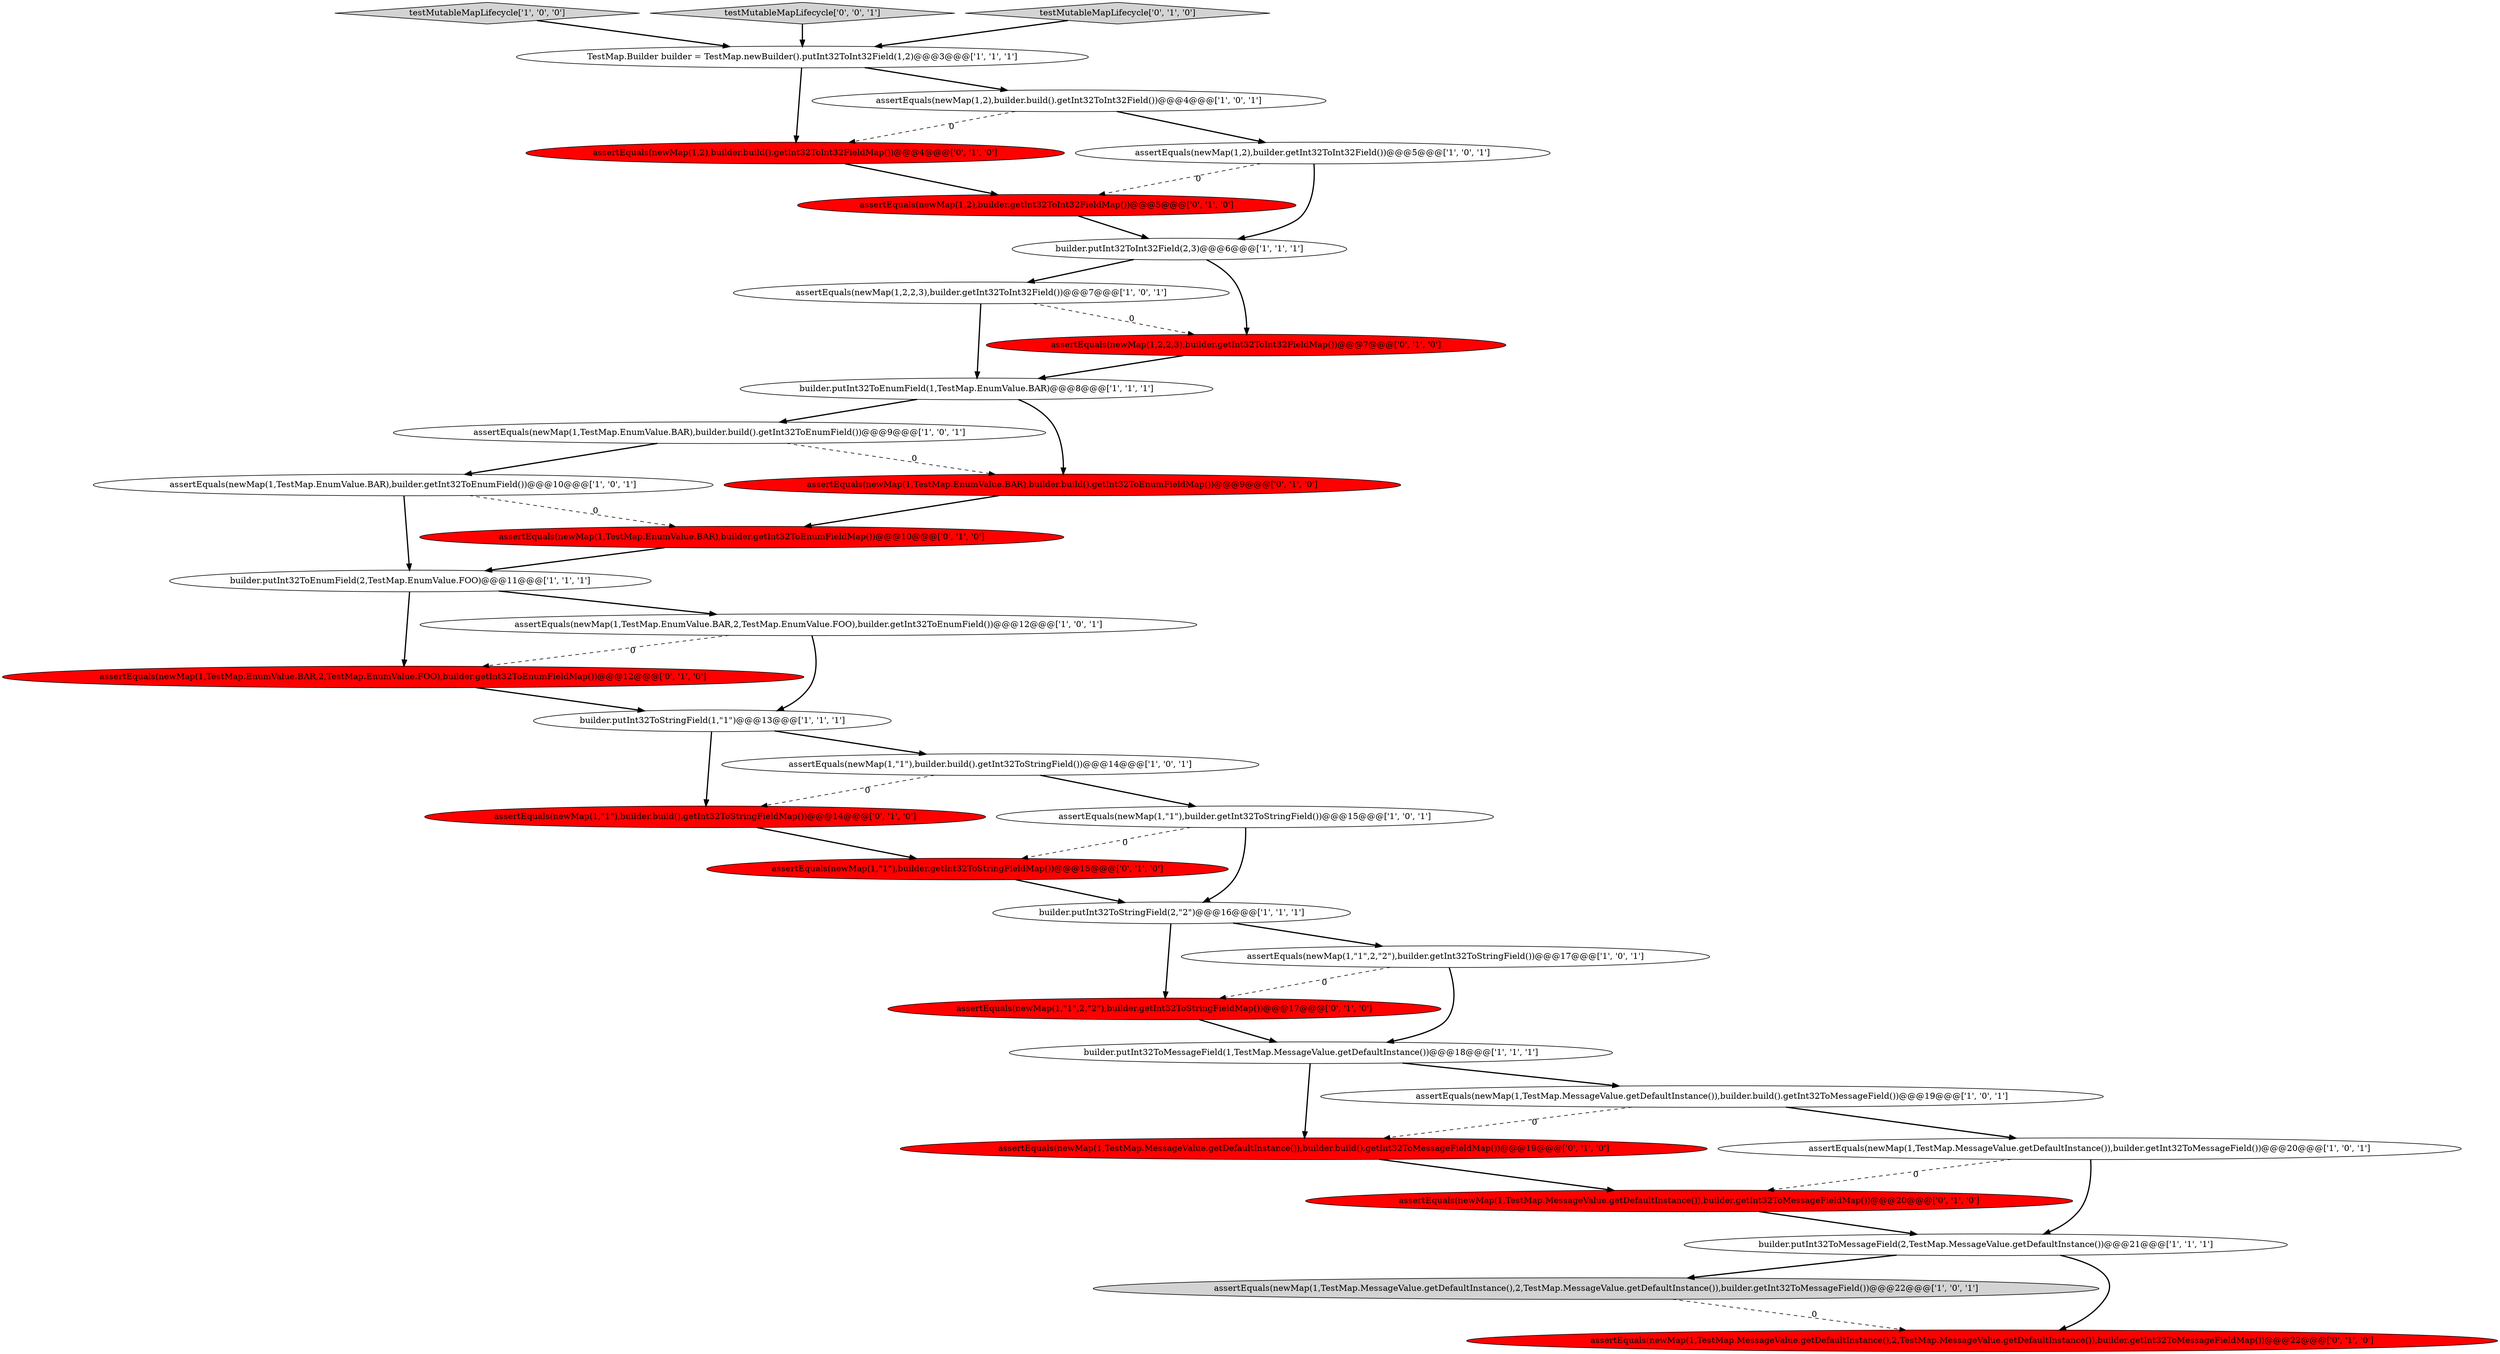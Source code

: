 digraph {
0 [style = filled, label = "builder.putInt32ToMessageField(1,TestMap.MessageValue.getDefaultInstance())@@@18@@@['1', '1', '1']", fillcolor = white, shape = ellipse image = "AAA0AAABBB1BBB"];
16 [style = filled, label = "builder.putInt32ToInt32Field(2,3)@@@6@@@['1', '1', '1']", fillcolor = white, shape = ellipse image = "AAA0AAABBB1BBB"];
28 [style = filled, label = "assertEquals(newMap(1,TestMap.MessageValue.getDefaultInstance()),builder.getInt32ToMessageFieldMap())@@@20@@@['0', '1', '0']", fillcolor = red, shape = ellipse image = "AAA1AAABBB2BBB"];
6 [style = filled, label = "assertEquals(newMap(1,2,2,3),builder.getInt32ToInt32Field())@@@7@@@['1', '0', '1']", fillcolor = white, shape = ellipse image = "AAA0AAABBB1BBB"];
20 [style = filled, label = "assertEquals(newMap(1,TestMap.EnumValue.BAR),builder.build().getInt32ToEnumField())@@@9@@@['1', '0', '1']", fillcolor = white, shape = ellipse image = "AAA0AAABBB1BBB"];
31 [style = filled, label = "assertEquals(newMap(1,\"1\"),builder.getInt32ToStringFieldMap())@@@15@@@['0', '1', '0']", fillcolor = red, shape = ellipse image = "AAA1AAABBB2BBB"];
23 [style = filled, label = "assertEquals(newMap(1,2,2,3),builder.getInt32ToInt32FieldMap())@@@7@@@['0', '1', '0']", fillcolor = red, shape = ellipse image = "AAA1AAABBB2BBB"];
1 [style = filled, label = "assertEquals(newMap(1,TestMap.MessageValue.getDefaultInstance(),2,TestMap.MessageValue.getDefaultInstance()),builder.getInt32ToMessageField())@@@22@@@['1', '0', '1']", fillcolor = lightgray, shape = ellipse image = "AAA0AAABBB1BBB"];
27 [style = filled, label = "assertEquals(newMap(1,\"1\"),builder.build().getInt32ToStringFieldMap())@@@14@@@['0', '1', '0']", fillcolor = red, shape = ellipse image = "AAA1AAABBB2BBB"];
11 [style = filled, label = "testMutableMapLifecycle['1', '0', '0']", fillcolor = lightgray, shape = diamond image = "AAA0AAABBB1BBB"];
33 [style = filled, label = "assertEquals(newMap(1,TestMap.EnumValue.BAR),builder.getInt32ToEnumFieldMap())@@@10@@@['0', '1', '0']", fillcolor = red, shape = ellipse image = "AAA1AAABBB2BBB"];
34 [style = filled, label = "testMutableMapLifecycle['0', '0', '1']", fillcolor = lightgray, shape = diamond image = "AAA0AAABBB3BBB"];
7 [style = filled, label = "assertEquals(newMap(1,TestMap.EnumValue.BAR),builder.getInt32ToEnumField())@@@10@@@['1', '0', '1']", fillcolor = white, shape = ellipse image = "AAA0AAABBB1BBB"];
25 [style = filled, label = "assertEquals(newMap(1,\"1\",2,\"2\"),builder.getInt32ToStringFieldMap())@@@17@@@['0', '1', '0']", fillcolor = red, shape = ellipse image = "AAA1AAABBB2BBB"];
13 [style = filled, label = "builder.putInt32ToStringField(1,\"1\")@@@13@@@['1', '1', '1']", fillcolor = white, shape = ellipse image = "AAA0AAABBB1BBB"];
8 [style = filled, label = "assertEquals(newMap(1,\"1\"),builder.build().getInt32ToStringField())@@@14@@@['1', '0', '1']", fillcolor = white, shape = ellipse image = "AAA0AAABBB1BBB"];
3 [style = filled, label = "builder.putInt32ToStringField(2,\"2\")@@@16@@@['1', '1', '1']", fillcolor = white, shape = ellipse image = "AAA0AAABBB1BBB"];
5 [style = filled, label = "builder.putInt32ToMessageField(2,TestMap.MessageValue.getDefaultInstance())@@@21@@@['1', '1', '1']", fillcolor = white, shape = ellipse image = "AAA0AAABBB1BBB"];
22 [style = filled, label = "testMutableMapLifecycle['0', '1', '0']", fillcolor = lightgray, shape = diamond image = "AAA0AAABBB2BBB"];
30 [style = filled, label = "assertEquals(newMap(1,2),builder.getInt32ToInt32FieldMap())@@@5@@@['0', '1', '0']", fillcolor = red, shape = ellipse image = "AAA1AAABBB2BBB"];
4 [style = filled, label = "assertEquals(newMap(1,\"1\"),builder.getInt32ToStringField())@@@15@@@['1', '0', '1']", fillcolor = white, shape = ellipse image = "AAA0AAABBB1BBB"];
21 [style = filled, label = "assertEquals(newMap(1,TestMap.EnumValue.BAR,2,TestMap.EnumValue.FOO),builder.getInt32ToEnumFieldMap())@@@12@@@['0', '1', '0']", fillcolor = red, shape = ellipse image = "AAA1AAABBB2BBB"];
29 [style = filled, label = "assertEquals(newMap(1,2),builder.build().getInt32ToInt32FieldMap())@@@4@@@['0', '1', '0']", fillcolor = red, shape = ellipse image = "AAA1AAABBB2BBB"];
32 [style = filled, label = "assertEquals(newMap(1,TestMap.MessageValue.getDefaultInstance(),2,TestMap.MessageValue.getDefaultInstance()),builder.getInt32ToMessageFieldMap())@@@22@@@['0', '1', '0']", fillcolor = red, shape = ellipse image = "AAA1AAABBB2BBB"];
18 [style = filled, label = "builder.putInt32ToEnumField(2,TestMap.EnumValue.FOO)@@@11@@@['1', '1', '1']", fillcolor = white, shape = ellipse image = "AAA0AAABBB1BBB"];
2 [style = filled, label = "assertEquals(newMap(1,TestMap.MessageValue.getDefaultInstance()),builder.build().getInt32ToMessageField())@@@19@@@['1', '0', '1']", fillcolor = white, shape = ellipse image = "AAA0AAABBB1BBB"];
9 [style = filled, label = "assertEquals(newMap(1,TestMap.EnumValue.BAR,2,TestMap.EnumValue.FOO),builder.getInt32ToEnumField())@@@12@@@['1', '0', '1']", fillcolor = white, shape = ellipse image = "AAA0AAABBB1BBB"];
17 [style = filled, label = "assertEquals(newMap(1,2),builder.getInt32ToInt32Field())@@@5@@@['1', '0', '1']", fillcolor = white, shape = ellipse image = "AAA0AAABBB1BBB"];
24 [style = filled, label = "assertEquals(newMap(1,TestMap.MessageValue.getDefaultInstance()),builder.build().getInt32ToMessageFieldMap())@@@19@@@['0', '1', '0']", fillcolor = red, shape = ellipse image = "AAA1AAABBB2BBB"];
14 [style = filled, label = "assertEquals(newMap(1,TestMap.MessageValue.getDefaultInstance()),builder.getInt32ToMessageField())@@@20@@@['1', '0', '1']", fillcolor = white, shape = ellipse image = "AAA0AAABBB1BBB"];
15 [style = filled, label = "TestMap.Builder builder = TestMap.newBuilder().putInt32ToInt32Field(1,2)@@@3@@@['1', '1', '1']", fillcolor = white, shape = ellipse image = "AAA0AAABBB1BBB"];
12 [style = filled, label = "assertEquals(newMap(1,\"1\",2,\"2\"),builder.getInt32ToStringField())@@@17@@@['1', '0', '1']", fillcolor = white, shape = ellipse image = "AAA0AAABBB1BBB"];
10 [style = filled, label = "assertEquals(newMap(1,2),builder.build().getInt32ToInt32Field())@@@4@@@['1', '0', '1']", fillcolor = white, shape = ellipse image = "AAA0AAABBB1BBB"];
19 [style = filled, label = "builder.putInt32ToEnumField(1,TestMap.EnumValue.BAR)@@@8@@@['1', '1', '1']", fillcolor = white, shape = ellipse image = "AAA0AAABBB1BBB"];
26 [style = filled, label = "assertEquals(newMap(1,TestMap.EnumValue.BAR),builder.build().getInt32ToEnumFieldMap())@@@9@@@['0', '1', '0']", fillcolor = red, shape = ellipse image = "AAA1AAABBB2BBB"];
25->0 [style = bold, label=""];
24->28 [style = bold, label=""];
4->3 [style = bold, label=""];
15->10 [style = bold, label=""];
28->5 [style = bold, label=""];
22->15 [style = bold, label=""];
29->30 [style = bold, label=""];
14->28 [style = dashed, label="0"];
3->25 [style = bold, label=""];
16->6 [style = bold, label=""];
19->20 [style = bold, label=""];
0->2 [style = bold, label=""];
14->5 [style = bold, label=""];
34->15 [style = bold, label=""];
4->31 [style = dashed, label="0"];
27->31 [style = bold, label=""];
10->17 [style = bold, label=""];
6->19 [style = bold, label=""];
16->23 [style = bold, label=""];
3->12 [style = bold, label=""];
10->29 [style = dashed, label="0"];
1->32 [style = dashed, label="0"];
12->0 [style = bold, label=""];
11->15 [style = bold, label=""];
5->32 [style = bold, label=""];
5->1 [style = bold, label=""];
13->27 [style = bold, label=""];
12->25 [style = dashed, label="0"];
33->18 [style = bold, label=""];
9->21 [style = dashed, label="0"];
19->26 [style = bold, label=""];
23->19 [style = bold, label=""];
0->24 [style = bold, label=""];
2->14 [style = bold, label=""];
18->9 [style = bold, label=""];
7->18 [style = bold, label=""];
8->27 [style = dashed, label="0"];
7->33 [style = dashed, label="0"];
8->4 [style = bold, label=""];
18->21 [style = bold, label=""];
20->7 [style = bold, label=""];
13->8 [style = bold, label=""];
31->3 [style = bold, label=""];
30->16 [style = bold, label=""];
2->24 [style = dashed, label="0"];
26->33 [style = bold, label=""];
17->30 [style = dashed, label="0"];
20->26 [style = dashed, label="0"];
15->29 [style = bold, label=""];
6->23 [style = dashed, label="0"];
17->16 [style = bold, label=""];
21->13 [style = bold, label=""];
9->13 [style = bold, label=""];
}
